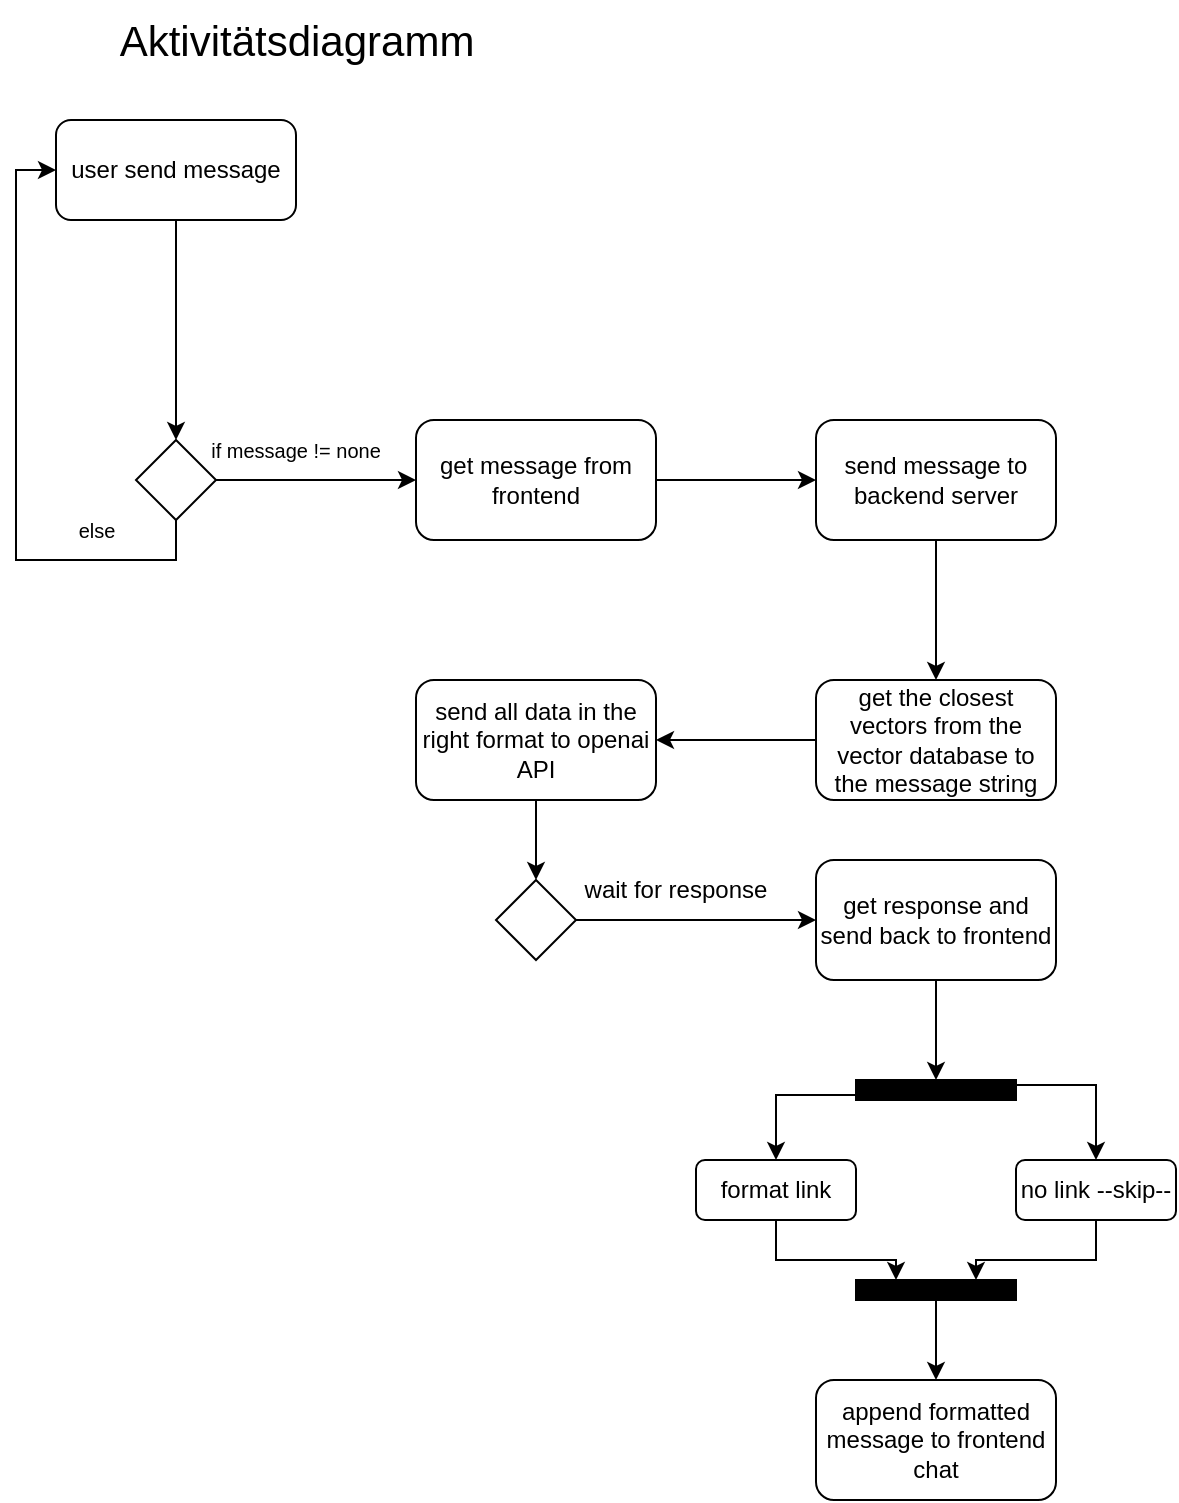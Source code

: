 <mxfile version="21.5.2" type="device">
  <diagram name="Page-1" id="XeASXiATQa7bW_FSk3fe">
    <mxGraphModel dx="2133" dy="819" grid="1" gridSize="10" guides="1" tooltips="1" connect="1" arrows="1" fold="1" page="1" pageScale="1" pageWidth="850" pageHeight="1100" math="0" shadow="0">
      <root>
        <mxCell id="0" />
        <mxCell id="1" parent="0" />
        <mxCell id="XYWWBIpLDLTM6hIQRQKm-6" value="" style="edgeStyle=orthogonalEdgeStyle;rounded=0;orthogonalLoop=1;jettySize=auto;html=1;" edge="1" parent="1" source="XYWWBIpLDLTM6hIQRQKm-1" target="XYWWBIpLDLTM6hIQRQKm-4">
          <mxGeometry relative="1" as="geometry" />
        </mxCell>
        <mxCell id="XYWWBIpLDLTM6hIQRQKm-1" value="user send message" style="rounded=1;whiteSpace=wrap;html=1;" vertex="1" parent="1">
          <mxGeometry x="20" y="60" width="120" height="50" as="geometry" />
        </mxCell>
        <mxCell id="XYWWBIpLDLTM6hIQRQKm-12" style="edgeStyle=orthogonalEdgeStyle;rounded=0;orthogonalLoop=1;jettySize=auto;html=1;exitX=1;exitY=0.5;exitDx=0;exitDy=0;" edge="1" parent="1" source="XYWWBIpLDLTM6hIQRQKm-2" target="XYWWBIpLDLTM6hIQRQKm-11">
          <mxGeometry relative="1" as="geometry" />
        </mxCell>
        <mxCell id="XYWWBIpLDLTM6hIQRQKm-2" value="get message from frontend" style="rounded=1;whiteSpace=wrap;html=1;" vertex="1" parent="1">
          <mxGeometry x="200" y="210" width="120" height="60" as="geometry" />
        </mxCell>
        <mxCell id="XYWWBIpLDLTM6hIQRQKm-3" value="&lt;font style=&quot;font-size: 21px;&quot;&gt;Aktivitätsdiagramm&lt;/font&gt;" style="text;html=1;align=center;verticalAlign=middle;resizable=0;points=[];autosize=1;strokeColor=none;fillColor=none;" vertex="1" parent="1">
          <mxGeometry x="40" width="200" height="40" as="geometry" />
        </mxCell>
        <mxCell id="XYWWBIpLDLTM6hIQRQKm-5" value="" style="edgeStyle=orthogonalEdgeStyle;rounded=0;orthogonalLoop=1;jettySize=auto;html=1;" edge="1" parent="1" source="XYWWBIpLDLTM6hIQRQKm-4" target="XYWWBIpLDLTM6hIQRQKm-2">
          <mxGeometry relative="1" as="geometry" />
        </mxCell>
        <mxCell id="XYWWBIpLDLTM6hIQRQKm-9" style="edgeStyle=orthogonalEdgeStyle;rounded=0;orthogonalLoop=1;jettySize=auto;html=1;exitX=0.5;exitY=1;exitDx=0;exitDy=0;entryX=0;entryY=0.5;entryDx=0;entryDy=0;" edge="1" parent="1" source="XYWWBIpLDLTM6hIQRQKm-4" target="XYWWBIpLDLTM6hIQRQKm-1">
          <mxGeometry relative="1" as="geometry" />
        </mxCell>
        <mxCell id="XYWWBIpLDLTM6hIQRQKm-4" value="" style="rhombus;whiteSpace=wrap;html=1;" vertex="1" parent="1">
          <mxGeometry x="60" y="220" width="40" height="40" as="geometry" />
        </mxCell>
        <mxCell id="XYWWBIpLDLTM6hIQRQKm-7" value="&lt;font style=&quot;font-size: 10px;&quot;&gt;if message != none&lt;/font&gt;" style="text;html=1;strokeColor=none;fillColor=none;align=center;verticalAlign=middle;whiteSpace=wrap;rounded=0;" vertex="1" parent="1">
          <mxGeometry x="80" y="210" width="120" height="30" as="geometry" />
        </mxCell>
        <mxCell id="XYWWBIpLDLTM6hIQRQKm-10" value="&lt;font style=&quot;font-size: 10px;&quot;&gt;else&lt;/font&gt;" style="text;html=1;align=center;verticalAlign=middle;resizable=0;points=[];autosize=1;strokeColor=none;fillColor=none;" vertex="1" parent="1">
          <mxGeometry x="20" y="250" width="40" height="30" as="geometry" />
        </mxCell>
        <mxCell id="XYWWBIpLDLTM6hIQRQKm-14" style="edgeStyle=orthogonalEdgeStyle;rounded=0;orthogonalLoop=1;jettySize=auto;html=1;exitX=0.5;exitY=1;exitDx=0;exitDy=0;" edge="1" parent="1" source="XYWWBIpLDLTM6hIQRQKm-11" target="XYWWBIpLDLTM6hIQRQKm-13">
          <mxGeometry relative="1" as="geometry" />
        </mxCell>
        <mxCell id="XYWWBIpLDLTM6hIQRQKm-11" value="send message to backend server" style="rounded=1;whiteSpace=wrap;html=1;" vertex="1" parent="1">
          <mxGeometry x="400" y="210" width="120" height="60" as="geometry" />
        </mxCell>
        <mxCell id="XYWWBIpLDLTM6hIQRQKm-16" style="edgeStyle=orthogonalEdgeStyle;rounded=0;orthogonalLoop=1;jettySize=auto;html=1;exitX=0;exitY=0.5;exitDx=0;exitDy=0;" edge="1" parent="1" source="XYWWBIpLDLTM6hIQRQKm-13" target="XYWWBIpLDLTM6hIQRQKm-15">
          <mxGeometry relative="1" as="geometry" />
        </mxCell>
        <mxCell id="XYWWBIpLDLTM6hIQRQKm-13" value="get the closest vectors from the vector database to the message string" style="rounded=1;whiteSpace=wrap;html=1;" vertex="1" parent="1">
          <mxGeometry x="400" y="340" width="120" height="60" as="geometry" />
        </mxCell>
        <mxCell id="XYWWBIpLDLTM6hIQRQKm-20" value="" style="edgeStyle=orthogonalEdgeStyle;rounded=0;orthogonalLoop=1;jettySize=auto;html=1;" edge="1" parent="1" source="XYWWBIpLDLTM6hIQRQKm-15" target="XYWWBIpLDLTM6hIQRQKm-19">
          <mxGeometry relative="1" as="geometry" />
        </mxCell>
        <mxCell id="XYWWBIpLDLTM6hIQRQKm-15" value="send all data in the right format to openai API" style="rounded=1;whiteSpace=wrap;html=1;" vertex="1" parent="1">
          <mxGeometry x="200" y="340" width="120" height="60" as="geometry" />
        </mxCell>
        <mxCell id="XYWWBIpLDLTM6hIQRQKm-22" style="edgeStyle=orthogonalEdgeStyle;rounded=0;orthogonalLoop=1;jettySize=auto;html=1;exitX=1;exitY=0.5;exitDx=0;exitDy=0;entryX=0;entryY=0.5;entryDx=0;entryDy=0;" edge="1" parent="1" source="XYWWBIpLDLTM6hIQRQKm-19" target="XYWWBIpLDLTM6hIQRQKm-21">
          <mxGeometry relative="1" as="geometry" />
        </mxCell>
        <mxCell id="XYWWBIpLDLTM6hIQRQKm-19" value="" style="rhombus;whiteSpace=wrap;html=1;" vertex="1" parent="1">
          <mxGeometry x="240" y="440" width="40" height="40" as="geometry" />
        </mxCell>
        <mxCell id="XYWWBIpLDLTM6hIQRQKm-26" style="edgeStyle=orthogonalEdgeStyle;rounded=0;orthogonalLoop=1;jettySize=auto;html=1;exitX=0.5;exitY=1;exitDx=0;exitDy=0;entryX=0.5;entryY=0;entryDx=0;entryDy=0;" edge="1" parent="1" source="XYWWBIpLDLTM6hIQRQKm-21" target="XYWWBIpLDLTM6hIQRQKm-25">
          <mxGeometry relative="1" as="geometry" />
        </mxCell>
        <mxCell id="XYWWBIpLDLTM6hIQRQKm-21" value="get response and send back to frontend" style="rounded=1;whiteSpace=wrap;html=1;" vertex="1" parent="1">
          <mxGeometry x="400" y="430" width="120" height="60" as="geometry" />
        </mxCell>
        <mxCell id="XYWWBIpLDLTM6hIQRQKm-23" value="wait for response" style="text;html=1;strokeColor=none;fillColor=none;align=center;verticalAlign=middle;whiteSpace=wrap;rounded=0;" vertex="1" parent="1">
          <mxGeometry x="280" y="430" width="100" height="30" as="geometry" />
        </mxCell>
        <mxCell id="XYWWBIpLDLTM6hIQRQKm-29" style="edgeStyle=orthogonalEdgeStyle;rounded=0;orthogonalLoop=1;jettySize=auto;html=1;exitX=1;exitY=0.25;exitDx=0;exitDy=0;entryX=0.5;entryY=0;entryDx=0;entryDy=0;" edge="1" parent="1" source="XYWWBIpLDLTM6hIQRQKm-25" target="XYWWBIpLDLTM6hIQRQKm-28">
          <mxGeometry relative="1" as="geometry" />
        </mxCell>
        <mxCell id="XYWWBIpLDLTM6hIQRQKm-30" style="edgeStyle=orthogonalEdgeStyle;rounded=0;orthogonalLoop=1;jettySize=auto;html=1;exitX=0;exitY=0.75;exitDx=0;exitDy=0;entryX=0.5;entryY=0;entryDx=0;entryDy=0;" edge="1" parent="1" source="XYWWBIpLDLTM6hIQRQKm-25" target="XYWWBIpLDLTM6hIQRQKm-27">
          <mxGeometry relative="1" as="geometry" />
        </mxCell>
        <mxCell id="XYWWBIpLDLTM6hIQRQKm-25" value="" style="rounded=0;whiteSpace=wrap;html=1;fillColor=#000000;" vertex="1" parent="1">
          <mxGeometry x="420" y="540" width="80" height="10" as="geometry" />
        </mxCell>
        <mxCell id="XYWWBIpLDLTM6hIQRQKm-33" style="edgeStyle=orthogonalEdgeStyle;rounded=0;orthogonalLoop=1;jettySize=auto;html=1;exitX=0.5;exitY=1;exitDx=0;exitDy=0;entryX=0.25;entryY=0;entryDx=0;entryDy=0;" edge="1" parent="1" source="XYWWBIpLDLTM6hIQRQKm-27" target="XYWWBIpLDLTM6hIQRQKm-31">
          <mxGeometry relative="1" as="geometry" />
        </mxCell>
        <mxCell id="XYWWBIpLDLTM6hIQRQKm-27" value="format link" style="rounded=1;whiteSpace=wrap;html=1;" vertex="1" parent="1">
          <mxGeometry x="340" y="580" width="80" height="30" as="geometry" />
        </mxCell>
        <mxCell id="XYWWBIpLDLTM6hIQRQKm-32" style="edgeStyle=orthogonalEdgeStyle;rounded=0;orthogonalLoop=1;jettySize=auto;html=1;exitX=0.5;exitY=1;exitDx=0;exitDy=0;entryX=0.75;entryY=0;entryDx=0;entryDy=0;" edge="1" parent="1" source="XYWWBIpLDLTM6hIQRQKm-28" target="XYWWBIpLDLTM6hIQRQKm-31">
          <mxGeometry relative="1" as="geometry" />
        </mxCell>
        <mxCell id="XYWWBIpLDLTM6hIQRQKm-28" value="no link --skip--" style="rounded=1;whiteSpace=wrap;html=1;" vertex="1" parent="1">
          <mxGeometry x="500" y="580" width="80" height="30" as="geometry" />
        </mxCell>
        <mxCell id="XYWWBIpLDLTM6hIQRQKm-35" style="edgeStyle=orthogonalEdgeStyle;rounded=0;orthogonalLoop=1;jettySize=auto;html=1;entryX=0.5;entryY=0;entryDx=0;entryDy=0;" edge="1" parent="1" source="XYWWBIpLDLTM6hIQRQKm-31" target="XYWWBIpLDLTM6hIQRQKm-34">
          <mxGeometry relative="1" as="geometry" />
        </mxCell>
        <mxCell id="XYWWBIpLDLTM6hIQRQKm-31" value="" style="rounded=0;whiteSpace=wrap;html=1;fillColor=#000000;" vertex="1" parent="1">
          <mxGeometry x="420" y="640" width="80" height="10" as="geometry" />
        </mxCell>
        <mxCell id="XYWWBIpLDLTM6hIQRQKm-34" value="append formatted message to frontend chat" style="rounded=1;whiteSpace=wrap;html=1;" vertex="1" parent="1">
          <mxGeometry x="400" y="690" width="120" height="60" as="geometry" />
        </mxCell>
      </root>
    </mxGraphModel>
  </diagram>
</mxfile>
